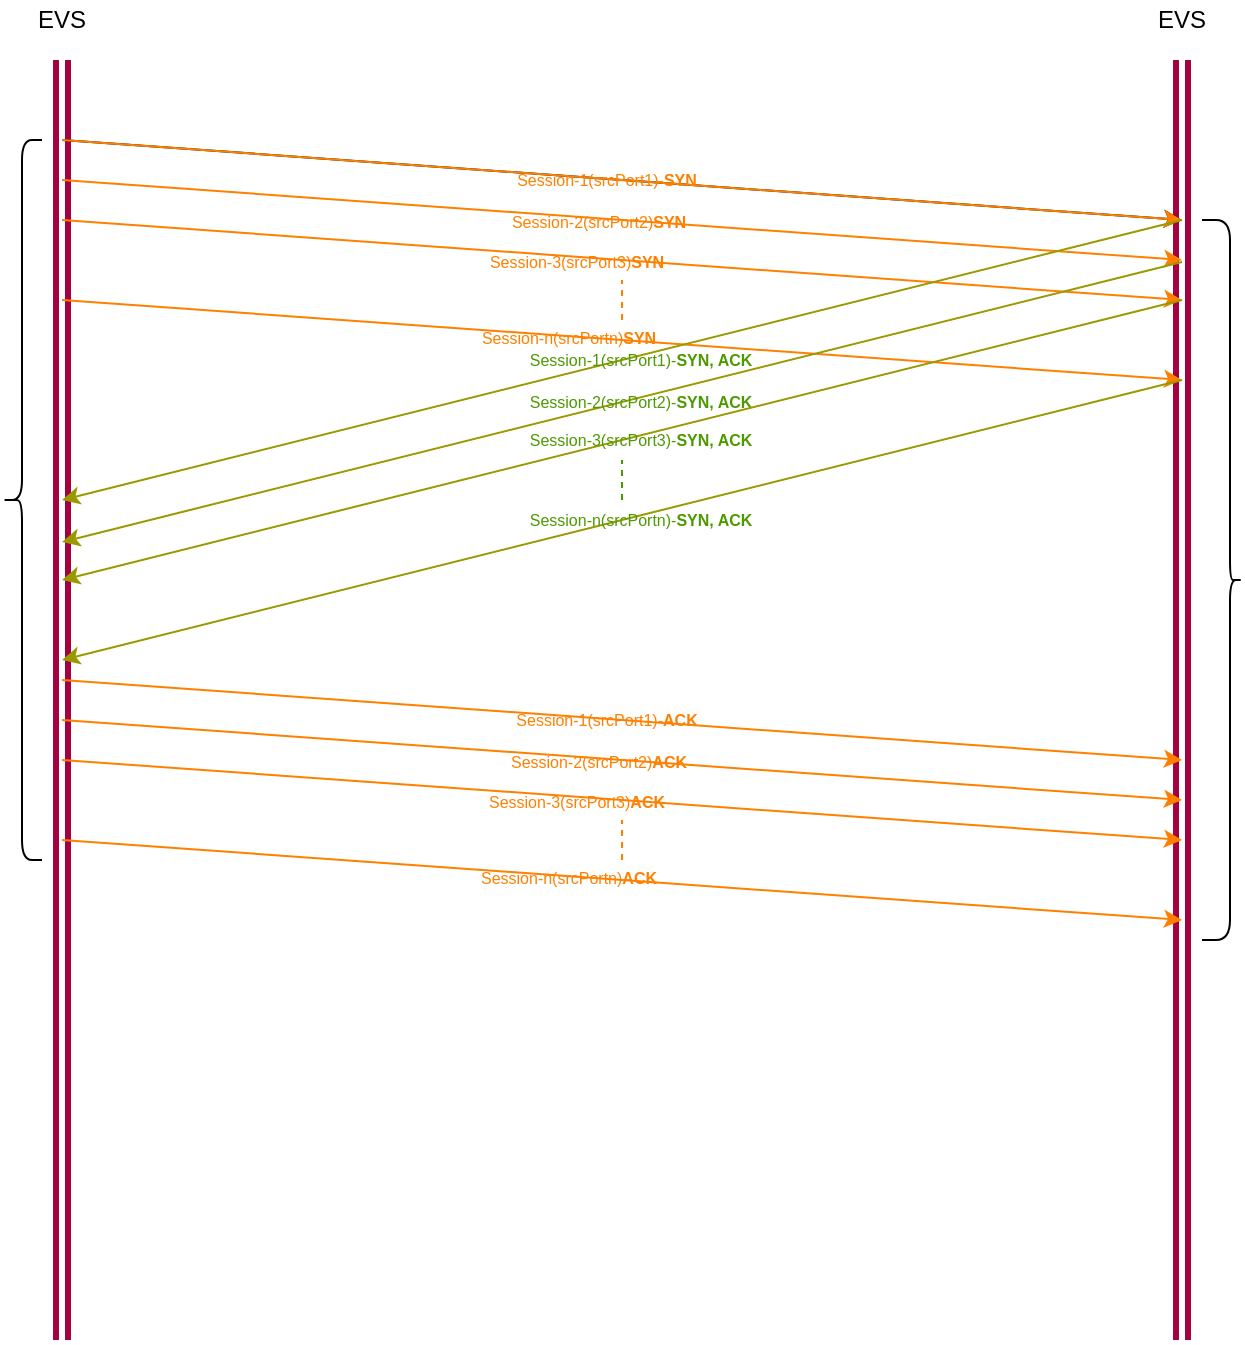 <mxfile version="12.9.10" type="github">
  <diagram id="DGuxC2egyGF5mKbaKbJq" name="Page-1">
    <mxGraphModel dx="1342" dy="788" grid="1" gridSize="10" guides="1" tooltips="1" connect="1" arrows="1" fold="1" page="1" pageScale="1" pageWidth="1100" pageHeight="850" math="0" shadow="0">
      <root>
        <mxCell id="0" />
        <mxCell id="1" parent="0" />
        <mxCell id="kNCdPxVCbltuEIP-QBrs-1" value="" style="shape=link;html=1;strokeWidth=3;fillColor=#d80073;strokeColor=#A50040;" edge="1" parent="1">
          <mxGeometry width="50" height="50" relative="1" as="geometry">
            <mxPoint x="210" y="720" as="sourcePoint" />
            <mxPoint x="210" y="80" as="targetPoint" />
          </mxGeometry>
        </mxCell>
        <mxCell id="kNCdPxVCbltuEIP-QBrs-2" value="" style="shape=link;html=1;strokeWidth=3;fillColor=#d80073;strokeColor=#A50040;" edge="1" parent="1">
          <mxGeometry width="50" height="50" relative="1" as="geometry">
            <mxPoint x="770" y="720" as="sourcePoint" />
            <mxPoint x="770" y="80" as="targetPoint" />
          </mxGeometry>
        </mxCell>
        <mxCell id="kNCdPxVCbltuEIP-QBrs-3" value="" style="endArrow=classic;html=1;strokeColor=#000000;strokeWidth=1;" edge="1" parent="1">
          <mxGeometry width="50" height="50" relative="1" as="geometry">
            <mxPoint x="210" y="120" as="sourcePoint" />
            <mxPoint x="770" y="160" as="targetPoint" />
          </mxGeometry>
        </mxCell>
        <mxCell id="kNCdPxVCbltuEIP-QBrs-4" value="" style="endArrow=classic;html=1;strokeColor=#FF8000;strokeWidth=1;" edge="1" parent="1">
          <mxGeometry width="50" height="50" relative="1" as="geometry">
            <mxPoint x="210" y="120" as="sourcePoint" />
            <mxPoint x="770" y="160" as="targetPoint" />
          </mxGeometry>
        </mxCell>
        <mxCell id="kNCdPxVCbltuEIP-QBrs-9" value="&lt;font style=&quot;font-size: 8px&quot; color=&quot;#ff8000&quot;&gt;Session-1(srcPort1)-&lt;b&gt;SYN&lt;/b&gt;&lt;/font&gt;" style="text;html=1;align=center;verticalAlign=middle;resizable=0;points=[];" vertex="1" connectable="0" parent="kNCdPxVCbltuEIP-QBrs-4">
          <mxGeometry x="-0.03" y="1" relative="1" as="geometry">
            <mxPoint as="offset" />
          </mxGeometry>
        </mxCell>
        <mxCell id="kNCdPxVCbltuEIP-QBrs-5" value="" style="endArrow=classic;html=1;strokeColor=#FF8000;strokeWidth=1;" edge="1" parent="1">
          <mxGeometry width="50" height="50" relative="1" as="geometry">
            <mxPoint x="210" y="140" as="sourcePoint" />
            <mxPoint x="770" y="180" as="targetPoint" />
          </mxGeometry>
        </mxCell>
        <mxCell id="kNCdPxVCbltuEIP-QBrs-10" value="&lt;font color=&quot;#ff8000&quot;&gt;&lt;span style=&quot;font-size: 8px&quot;&gt;Session-2(srcPort2)&lt;/span&gt;&lt;b style=&quot;font-size: 8px&quot;&gt;SYN&lt;/b&gt;&lt;/font&gt;&lt;span style=&quot;font-size: 8px&quot;&gt;&lt;br&gt;&lt;/span&gt;" style="text;html=1;align=center;verticalAlign=middle;resizable=0;points=[];" vertex="1" connectable="0" parent="kNCdPxVCbltuEIP-QBrs-5">
          <mxGeometry x="-0.044" y="-1" relative="1" as="geometry">
            <mxPoint as="offset" />
          </mxGeometry>
        </mxCell>
        <mxCell id="kNCdPxVCbltuEIP-QBrs-6" value="" style="endArrow=classic;html=1;strokeColor=#FF8000;strokeWidth=1;" edge="1" parent="1">
          <mxGeometry width="50" height="50" relative="1" as="geometry">
            <mxPoint x="210" y="160" as="sourcePoint" />
            <mxPoint x="770" y="200" as="targetPoint" />
          </mxGeometry>
        </mxCell>
        <mxCell id="kNCdPxVCbltuEIP-QBrs-11" value="&lt;font color=&quot;#ff8000&quot;&gt;&lt;span style=&quot;font-size: 8px&quot;&gt;Session-3(srcPort3)&lt;/span&gt;&lt;b style=&quot;font-size: 8px&quot;&gt;SYN&lt;/b&gt;&lt;/font&gt;" style="text;html=1;align=center;verticalAlign=middle;resizable=0;points=[];" vertex="1" connectable="0" parent="kNCdPxVCbltuEIP-QBrs-6">
          <mxGeometry x="-0.084" y="-1" relative="1" as="geometry">
            <mxPoint as="offset" />
          </mxGeometry>
        </mxCell>
        <mxCell id="kNCdPxVCbltuEIP-QBrs-7" value="" style="endArrow=classic;html=1;strokeColor=#FF8000;strokeWidth=1;" edge="1" parent="1">
          <mxGeometry width="50" height="50" relative="1" as="geometry">
            <mxPoint x="210" y="200" as="sourcePoint" />
            <mxPoint x="770" y="240" as="targetPoint" />
          </mxGeometry>
        </mxCell>
        <mxCell id="kNCdPxVCbltuEIP-QBrs-12" value="&lt;font color=&quot;#ff8000&quot;&gt;&lt;span style=&quot;font-size: 8px&quot;&gt;Session-n(srcPortn)&lt;/span&gt;&lt;b style=&quot;font-size: 8px&quot;&gt;SYN&lt;/b&gt;&lt;/font&gt;" style="text;html=1;align=center;verticalAlign=middle;resizable=0;points=[];" vertex="1" connectable="0" parent="kNCdPxVCbltuEIP-QBrs-7">
          <mxGeometry x="-0.097" relative="1" as="geometry">
            <mxPoint as="offset" />
          </mxGeometry>
        </mxCell>
        <mxCell id="kNCdPxVCbltuEIP-QBrs-8" value="" style="endArrow=none;dashed=1;html=1;strokeColor=#FF8000;strokeWidth=1;" edge="1" parent="1">
          <mxGeometry width="50" height="50" relative="1" as="geometry">
            <mxPoint x="490" y="210" as="sourcePoint" />
            <mxPoint x="490" y="190" as="targetPoint" />
          </mxGeometry>
        </mxCell>
        <mxCell id="kNCdPxVCbltuEIP-QBrs-14" value="" style="endArrow=classic;html=1;strokeColor=#999900;strokeWidth=1;" edge="1" parent="1">
          <mxGeometry width="50" height="50" relative="1" as="geometry">
            <mxPoint x="770" y="160" as="sourcePoint" />
            <mxPoint x="210" y="300" as="targetPoint" />
          </mxGeometry>
        </mxCell>
        <mxCell id="kNCdPxVCbltuEIP-QBrs-15" value="&lt;font style=&quot;font-size: 8px&quot; color=&quot;#4d9900&quot;&gt;Session-1(srcPort1)-&lt;b&gt;SYN, ACK&lt;/b&gt;&lt;/font&gt;" style="text;html=1;align=center;verticalAlign=middle;resizable=0;points=[];" vertex="1" connectable="0" parent="kNCdPxVCbltuEIP-QBrs-14">
          <mxGeometry x="-0.03" y="1" relative="1" as="geometry">
            <mxPoint as="offset" />
          </mxGeometry>
        </mxCell>
        <mxCell id="kNCdPxVCbltuEIP-QBrs-18" value="" style="endArrow=classic;html=1;strokeColor=#999900;strokeWidth=1;" edge="1" parent="1">
          <mxGeometry width="50" height="50" relative="1" as="geometry">
            <mxPoint x="770" y="181" as="sourcePoint" />
            <mxPoint x="210" y="321" as="targetPoint" />
          </mxGeometry>
        </mxCell>
        <mxCell id="kNCdPxVCbltuEIP-QBrs-19" value="&lt;font style=&quot;font-size: 8px&quot; color=&quot;#4d9900&quot;&gt;Session-2(srcPort2)-&lt;b&gt;SYN, ACK&lt;/b&gt;&lt;/font&gt;" style="text;html=1;align=center;verticalAlign=middle;resizable=0;points=[];" vertex="1" connectable="0" parent="kNCdPxVCbltuEIP-QBrs-18">
          <mxGeometry x="-0.03" y="1" relative="1" as="geometry">
            <mxPoint as="offset" />
          </mxGeometry>
        </mxCell>
        <mxCell id="kNCdPxVCbltuEIP-QBrs-20" value="" style="endArrow=classic;html=1;strokeColor=#999900;strokeWidth=1;" edge="1" parent="1">
          <mxGeometry width="50" height="50" relative="1" as="geometry">
            <mxPoint x="770" y="200" as="sourcePoint" />
            <mxPoint x="210" y="340" as="targetPoint" />
          </mxGeometry>
        </mxCell>
        <mxCell id="kNCdPxVCbltuEIP-QBrs-21" value="&lt;font style=&quot;font-size: 8px&quot; color=&quot;#4d9900&quot;&gt;Session-3(srcPort3)-&lt;b&gt;SYN, ACK&lt;/b&gt;&lt;/font&gt;" style="text;html=1;align=center;verticalAlign=middle;resizable=0;points=[];" vertex="1" connectable="0" parent="kNCdPxVCbltuEIP-QBrs-20">
          <mxGeometry x="-0.03" y="1" relative="1" as="geometry">
            <mxPoint as="offset" />
          </mxGeometry>
        </mxCell>
        <mxCell id="kNCdPxVCbltuEIP-QBrs-22" value="" style="endArrow=none;dashed=1;html=1;strokeColor=#4D9900;strokeWidth=1;" edge="1" parent="1">
          <mxGeometry width="50" height="50" relative="1" as="geometry">
            <mxPoint x="490" y="300" as="sourcePoint" />
            <mxPoint x="490" y="280" as="targetPoint" />
          </mxGeometry>
        </mxCell>
        <mxCell id="kNCdPxVCbltuEIP-QBrs-23" value="" style="endArrow=classic;html=1;strokeColor=#999900;strokeWidth=1;" edge="1" parent="1">
          <mxGeometry width="50" height="50" relative="1" as="geometry">
            <mxPoint x="770" y="240" as="sourcePoint" />
            <mxPoint x="210" y="380" as="targetPoint" />
          </mxGeometry>
        </mxCell>
        <mxCell id="kNCdPxVCbltuEIP-QBrs-24" value="&lt;font style=&quot;font-size: 8px&quot; color=&quot;#4d9900&quot;&gt;Session-n(srcPortn)-&lt;b&gt;SYN, ACK&lt;/b&gt;&lt;/font&gt;" style="text;html=1;align=center;verticalAlign=middle;resizable=0;points=[];" vertex="1" connectable="0" parent="kNCdPxVCbltuEIP-QBrs-23">
          <mxGeometry x="-0.03" y="1" relative="1" as="geometry">
            <mxPoint as="offset" />
          </mxGeometry>
        </mxCell>
        <mxCell id="kNCdPxVCbltuEIP-QBrs-25" value="" style="endArrow=classic;html=1;strokeColor=#FF8000;strokeWidth=1;" edge="1" parent="1">
          <mxGeometry width="50" height="50" relative="1" as="geometry">
            <mxPoint x="210" y="390" as="sourcePoint" />
            <mxPoint x="770" y="430" as="targetPoint" />
          </mxGeometry>
        </mxCell>
        <mxCell id="kNCdPxVCbltuEIP-QBrs-26" value="&lt;font style=&quot;font-size: 8px&quot; color=&quot;#ff8000&quot;&gt;Session-1(srcPort1)-&lt;b&gt;ACK&lt;/b&gt;&lt;/font&gt;" style="text;html=1;align=center;verticalAlign=middle;resizable=0;points=[];" vertex="1" connectable="0" parent="kNCdPxVCbltuEIP-QBrs-25">
          <mxGeometry x="-0.03" y="1" relative="1" as="geometry">
            <mxPoint as="offset" />
          </mxGeometry>
        </mxCell>
        <mxCell id="kNCdPxVCbltuEIP-QBrs-27" value="" style="endArrow=classic;html=1;strokeColor=#FF8000;strokeWidth=1;" edge="1" parent="1">
          <mxGeometry width="50" height="50" relative="1" as="geometry">
            <mxPoint x="210" y="410" as="sourcePoint" />
            <mxPoint x="770" y="450" as="targetPoint" />
          </mxGeometry>
        </mxCell>
        <mxCell id="kNCdPxVCbltuEIP-QBrs-28" value="&lt;font color=&quot;#ff8000&quot;&gt;&lt;span style=&quot;font-size: 8px&quot;&gt;Session-2(srcPort2)&lt;b&gt;ACK&lt;/b&gt;&lt;/span&gt;&lt;/font&gt;&lt;span style=&quot;font-size: 8px&quot;&gt;&lt;br&gt;&lt;/span&gt;" style="text;html=1;align=center;verticalAlign=middle;resizable=0;points=[];" vertex="1" connectable="0" parent="kNCdPxVCbltuEIP-QBrs-27">
          <mxGeometry x="-0.044" y="-1" relative="1" as="geometry">
            <mxPoint as="offset" />
          </mxGeometry>
        </mxCell>
        <mxCell id="kNCdPxVCbltuEIP-QBrs-29" value="" style="endArrow=classic;html=1;strokeColor=#FF8000;strokeWidth=1;" edge="1" parent="1">
          <mxGeometry width="50" height="50" relative="1" as="geometry">
            <mxPoint x="210" y="430" as="sourcePoint" />
            <mxPoint x="770" y="470" as="targetPoint" />
          </mxGeometry>
        </mxCell>
        <mxCell id="kNCdPxVCbltuEIP-QBrs-30" value="&lt;font color=&quot;#ff8000&quot;&gt;&lt;span style=&quot;font-size: 8px&quot;&gt;Session-3(srcPort3)&lt;b&gt;ACK&lt;/b&gt;&lt;/span&gt;&lt;/font&gt;" style="text;html=1;align=center;verticalAlign=middle;resizable=0;points=[];" vertex="1" connectable="0" parent="kNCdPxVCbltuEIP-QBrs-29">
          <mxGeometry x="-0.084" y="-1" relative="1" as="geometry">
            <mxPoint as="offset" />
          </mxGeometry>
        </mxCell>
        <mxCell id="kNCdPxVCbltuEIP-QBrs-31" value="" style="endArrow=classic;html=1;strokeColor=#FF8000;strokeWidth=1;" edge="1" parent="1">
          <mxGeometry width="50" height="50" relative="1" as="geometry">
            <mxPoint x="210" y="470" as="sourcePoint" />
            <mxPoint x="770" y="510" as="targetPoint" />
          </mxGeometry>
        </mxCell>
        <mxCell id="kNCdPxVCbltuEIP-QBrs-32" value="&lt;font color=&quot;#ff8000&quot;&gt;&lt;span style=&quot;font-size: 8px&quot;&gt;Session-n(srcPortn)&lt;b&gt;ACK&lt;/b&gt;&lt;/span&gt;&lt;/font&gt;" style="text;html=1;align=center;verticalAlign=middle;resizable=0;points=[];" vertex="1" connectable="0" parent="kNCdPxVCbltuEIP-QBrs-31">
          <mxGeometry x="-0.097" relative="1" as="geometry">
            <mxPoint as="offset" />
          </mxGeometry>
        </mxCell>
        <mxCell id="kNCdPxVCbltuEIP-QBrs-33" value="" style="endArrow=none;dashed=1;html=1;strokeColor=#FF8000;strokeWidth=1;" edge="1" parent="1">
          <mxGeometry width="50" height="50" relative="1" as="geometry">
            <mxPoint x="490" y="480" as="sourcePoint" />
            <mxPoint x="490" y="460" as="targetPoint" />
          </mxGeometry>
        </mxCell>
        <mxCell id="kNCdPxVCbltuEIP-QBrs-34" value="" style="shape=curlyBracket;whiteSpace=wrap;html=1;rounded=1;" vertex="1" parent="1">
          <mxGeometry x="180" y="120" width="20" height="360" as="geometry" />
        </mxCell>
        <mxCell id="kNCdPxVCbltuEIP-QBrs-35" value="" style="shape=curlyBracket;whiteSpace=wrap;html=1;rounded=1;rotation=-180;size=0.3;" vertex="1" parent="1">
          <mxGeometry x="780" y="160" width="20" height="360" as="geometry" />
        </mxCell>
        <mxCell id="kNCdPxVCbltuEIP-QBrs-38" value="EVS" style="text;html=1;strokeColor=none;fillColor=none;align=center;verticalAlign=middle;whiteSpace=wrap;rounded=0;" vertex="1" parent="1">
          <mxGeometry x="190" y="50" width="40" height="20" as="geometry" />
        </mxCell>
        <mxCell id="kNCdPxVCbltuEIP-QBrs-39" value="EVS" style="text;html=1;strokeColor=none;fillColor=none;align=center;verticalAlign=middle;whiteSpace=wrap;rounded=0;" vertex="1" parent="1">
          <mxGeometry x="750" y="50" width="40" height="20" as="geometry" />
        </mxCell>
      </root>
    </mxGraphModel>
  </diagram>
</mxfile>
